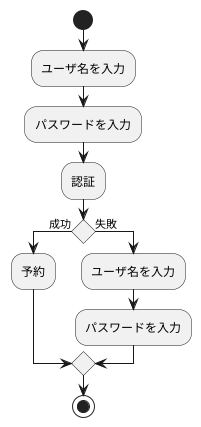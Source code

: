 @startuml
  start
    :ユーザ名を入力;
    :パスワードを入力;
    :認証;
    if () then (成功)
      :予約;
    else (失敗)
      :ユーザ名を入力;
      :パスワードを入力;
    endif
    stop
@enduml